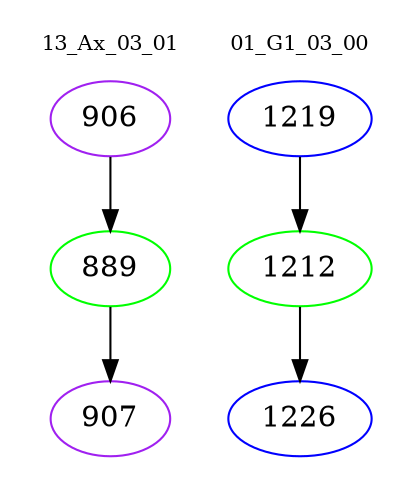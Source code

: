 digraph{
subgraph cluster_0 {
color = white
label = "13_Ax_03_01";
fontsize=10;
T0_906 [label="906", color="purple"]
T0_906 -> T0_889 [color="black"]
T0_889 [label="889", color="green"]
T0_889 -> T0_907 [color="black"]
T0_907 [label="907", color="purple"]
}
subgraph cluster_1 {
color = white
label = "01_G1_03_00";
fontsize=10;
T1_1219 [label="1219", color="blue"]
T1_1219 -> T1_1212 [color="black"]
T1_1212 [label="1212", color="green"]
T1_1212 -> T1_1226 [color="black"]
T1_1226 [label="1226", color="blue"]
}
}

